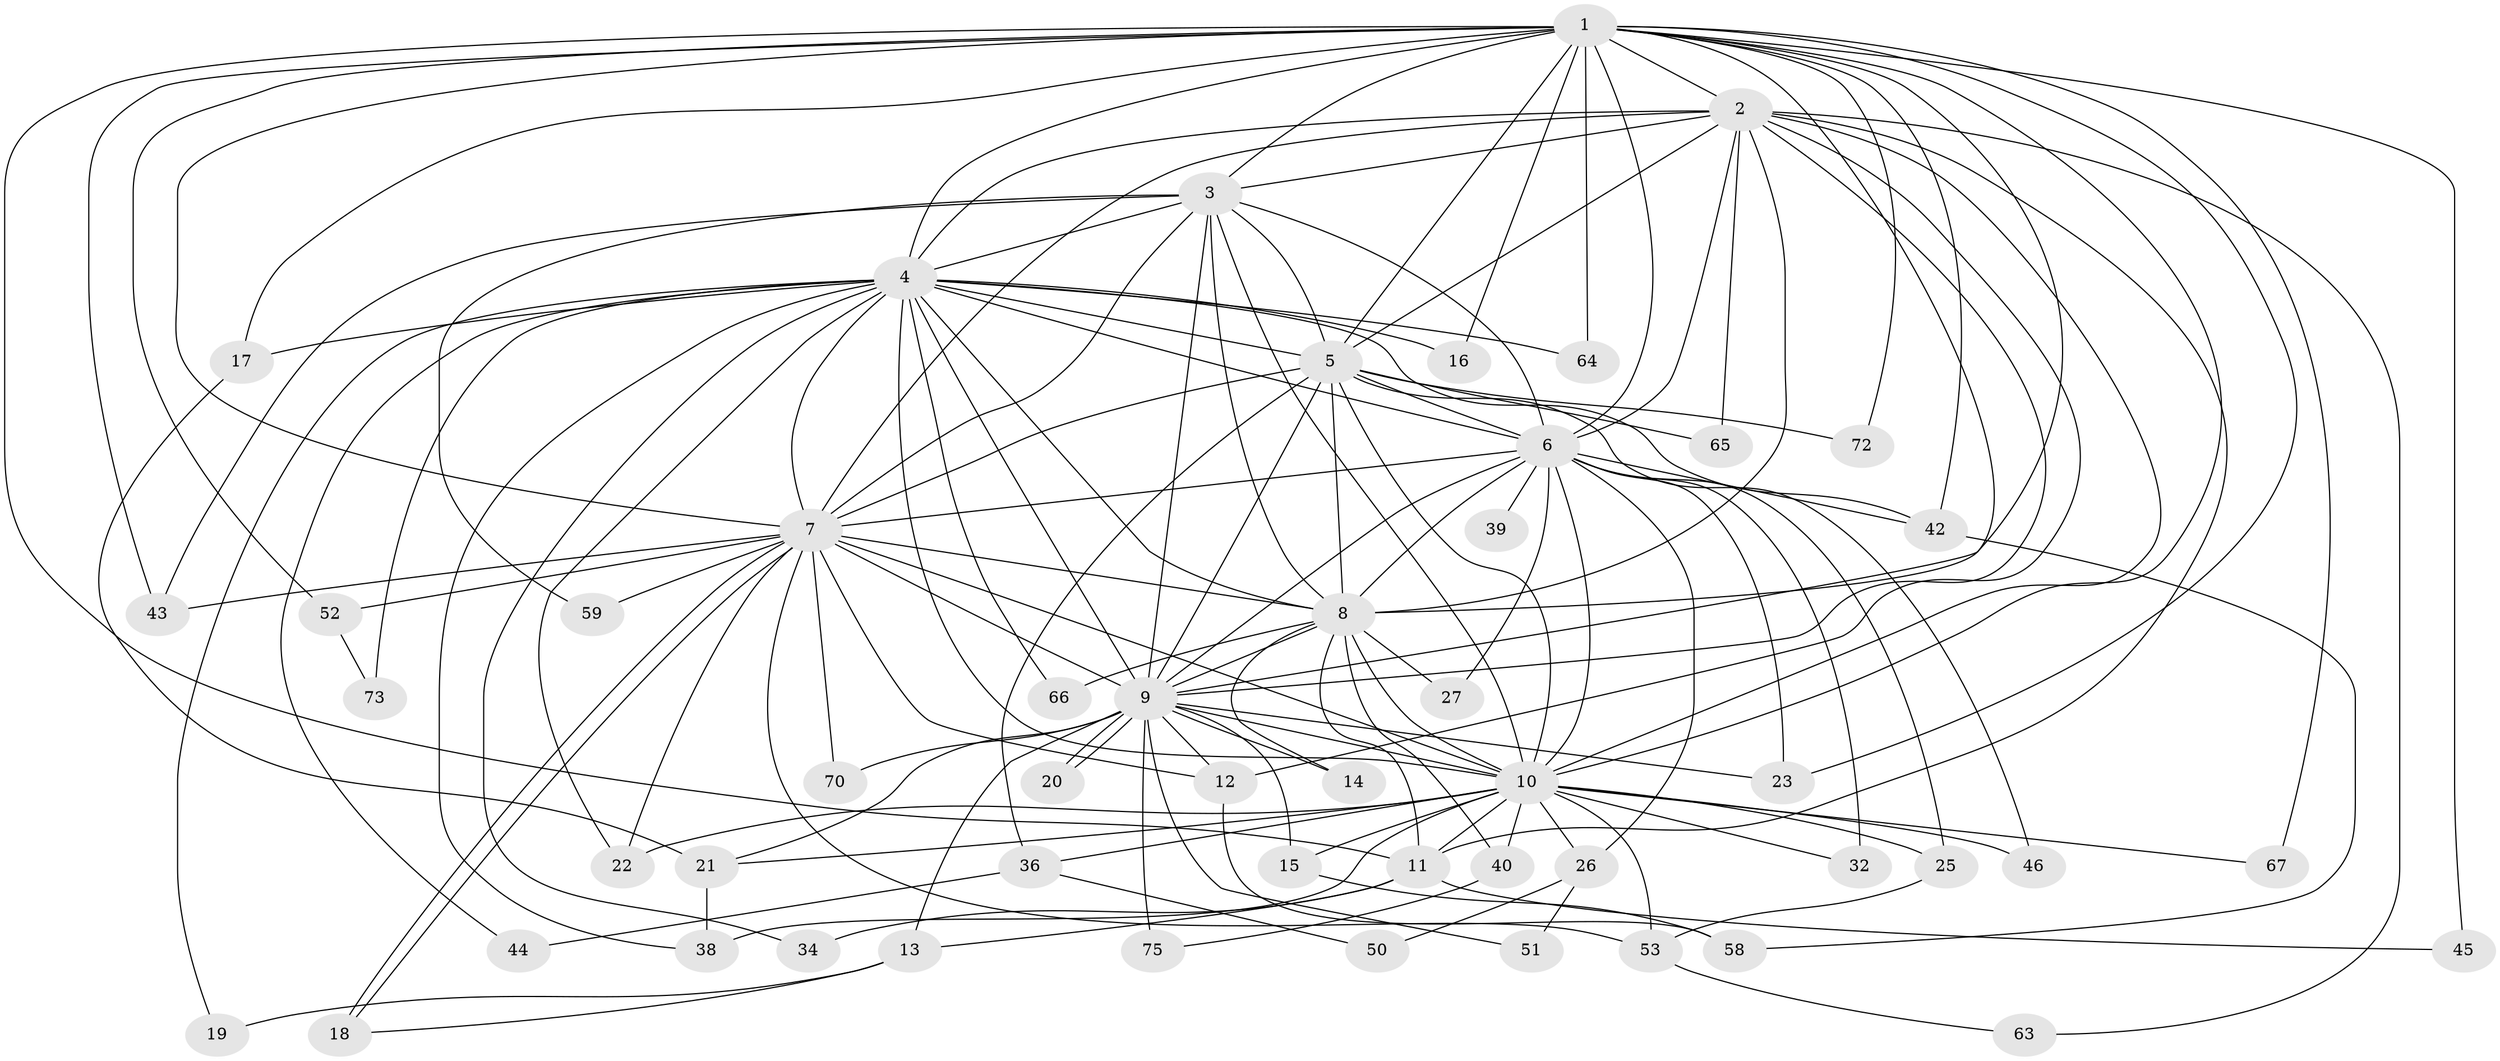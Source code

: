 // Generated by graph-tools (version 1.1) at 2025/23/03/03/25 07:23:45]
// undirected, 52 vertices, 140 edges
graph export_dot {
graph [start="1"]
  node [color=gray90,style=filled];
  1 [super="+28"];
  2 [super="+37"];
  3 [super="+24"];
  4 [super="+48"];
  5 [super="+61"];
  6 [super="+30"];
  7 [super="+47"];
  8 [super="+74"];
  9 [super="+49"];
  10 [super="+62"];
  11 [super="+55"];
  12 [super="+29"];
  13 [super="+56"];
  14 [super="+69"];
  15;
  16;
  17 [super="+35"];
  18 [super="+41"];
  19;
  20;
  21 [super="+31"];
  22;
  23 [super="+57"];
  25 [super="+33"];
  26;
  27;
  32;
  34;
  36;
  38;
  39;
  40 [super="+68"];
  42 [super="+54"];
  43 [super="+71"];
  44;
  45;
  46;
  50;
  51;
  52;
  53 [super="+76"];
  58 [super="+60"];
  59;
  63;
  64;
  65;
  66;
  67;
  70;
  72;
  73;
  75;
  1 -- 2;
  1 -- 3;
  1 -- 4;
  1 -- 5;
  1 -- 6;
  1 -- 7;
  1 -- 8;
  1 -- 9;
  1 -- 10 [weight=2];
  1 -- 11;
  1 -- 16;
  1 -- 17 [weight=2];
  1 -- 23;
  1 -- 42;
  1 -- 52;
  1 -- 64;
  1 -- 72;
  1 -- 67;
  1 -- 43;
  1 -- 45;
  2 -- 3;
  2 -- 4;
  2 -- 5;
  2 -- 6;
  2 -- 7;
  2 -- 8;
  2 -- 9;
  2 -- 10;
  2 -- 63;
  2 -- 65;
  2 -- 11;
  2 -- 12;
  3 -- 4;
  3 -- 5;
  3 -- 6 [weight=2];
  3 -- 7 [weight=2];
  3 -- 8;
  3 -- 9;
  3 -- 10;
  3 -- 59;
  3 -- 43;
  4 -- 5;
  4 -- 6;
  4 -- 7;
  4 -- 8;
  4 -- 9;
  4 -- 10;
  4 -- 16;
  4 -- 17;
  4 -- 19;
  4 -- 34;
  4 -- 38;
  4 -- 44;
  4 -- 64;
  4 -- 66;
  4 -- 73;
  4 -- 22;
  4 -- 42;
  5 -- 6;
  5 -- 7 [weight=2];
  5 -- 8;
  5 -- 9;
  5 -- 10;
  5 -- 36;
  5 -- 46;
  5 -- 65;
  5 -- 72;
  6 -- 7;
  6 -- 8;
  6 -- 9;
  6 -- 10;
  6 -- 23;
  6 -- 25 [weight=2];
  6 -- 26;
  6 -- 27;
  6 -- 32;
  6 -- 39 [weight=2];
  6 -- 42;
  7 -- 8;
  7 -- 9;
  7 -- 10;
  7 -- 12;
  7 -- 18;
  7 -- 18;
  7 -- 22;
  7 -- 43;
  7 -- 52;
  7 -- 53;
  7 -- 59;
  7 -- 70;
  8 -- 9;
  8 -- 10 [weight=2];
  8 -- 11;
  8 -- 14;
  8 -- 27;
  8 -- 40;
  8 -- 66;
  9 -- 10;
  9 -- 12;
  9 -- 13;
  9 -- 14 [weight=2];
  9 -- 15;
  9 -- 20;
  9 -- 20;
  9 -- 21;
  9 -- 51;
  9 -- 70;
  9 -- 75;
  9 -- 23;
  10 -- 15;
  10 -- 22;
  10 -- 25;
  10 -- 26;
  10 -- 32;
  10 -- 36;
  10 -- 40 [weight=2];
  10 -- 46;
  10 -- 53;
  10 -- 67;
  10 -- 38;
  10 -- 11;
  10 -- 21;
  11 -- 13;
  11 -- 34;
  11 -- 45;
  12 -- 58;
  13 -- 19;
  13 -- 18;
  15 -- 58;
  17 -- 21;
  21 -- 38;
  25 -- 53;
  26 -- 50;
  26 -- 51;
  36 -- 44;
  36 -- 50;
  40 -- 75;
  42 -- 58;
  52 -- 73;
  53 -- 63;
}
